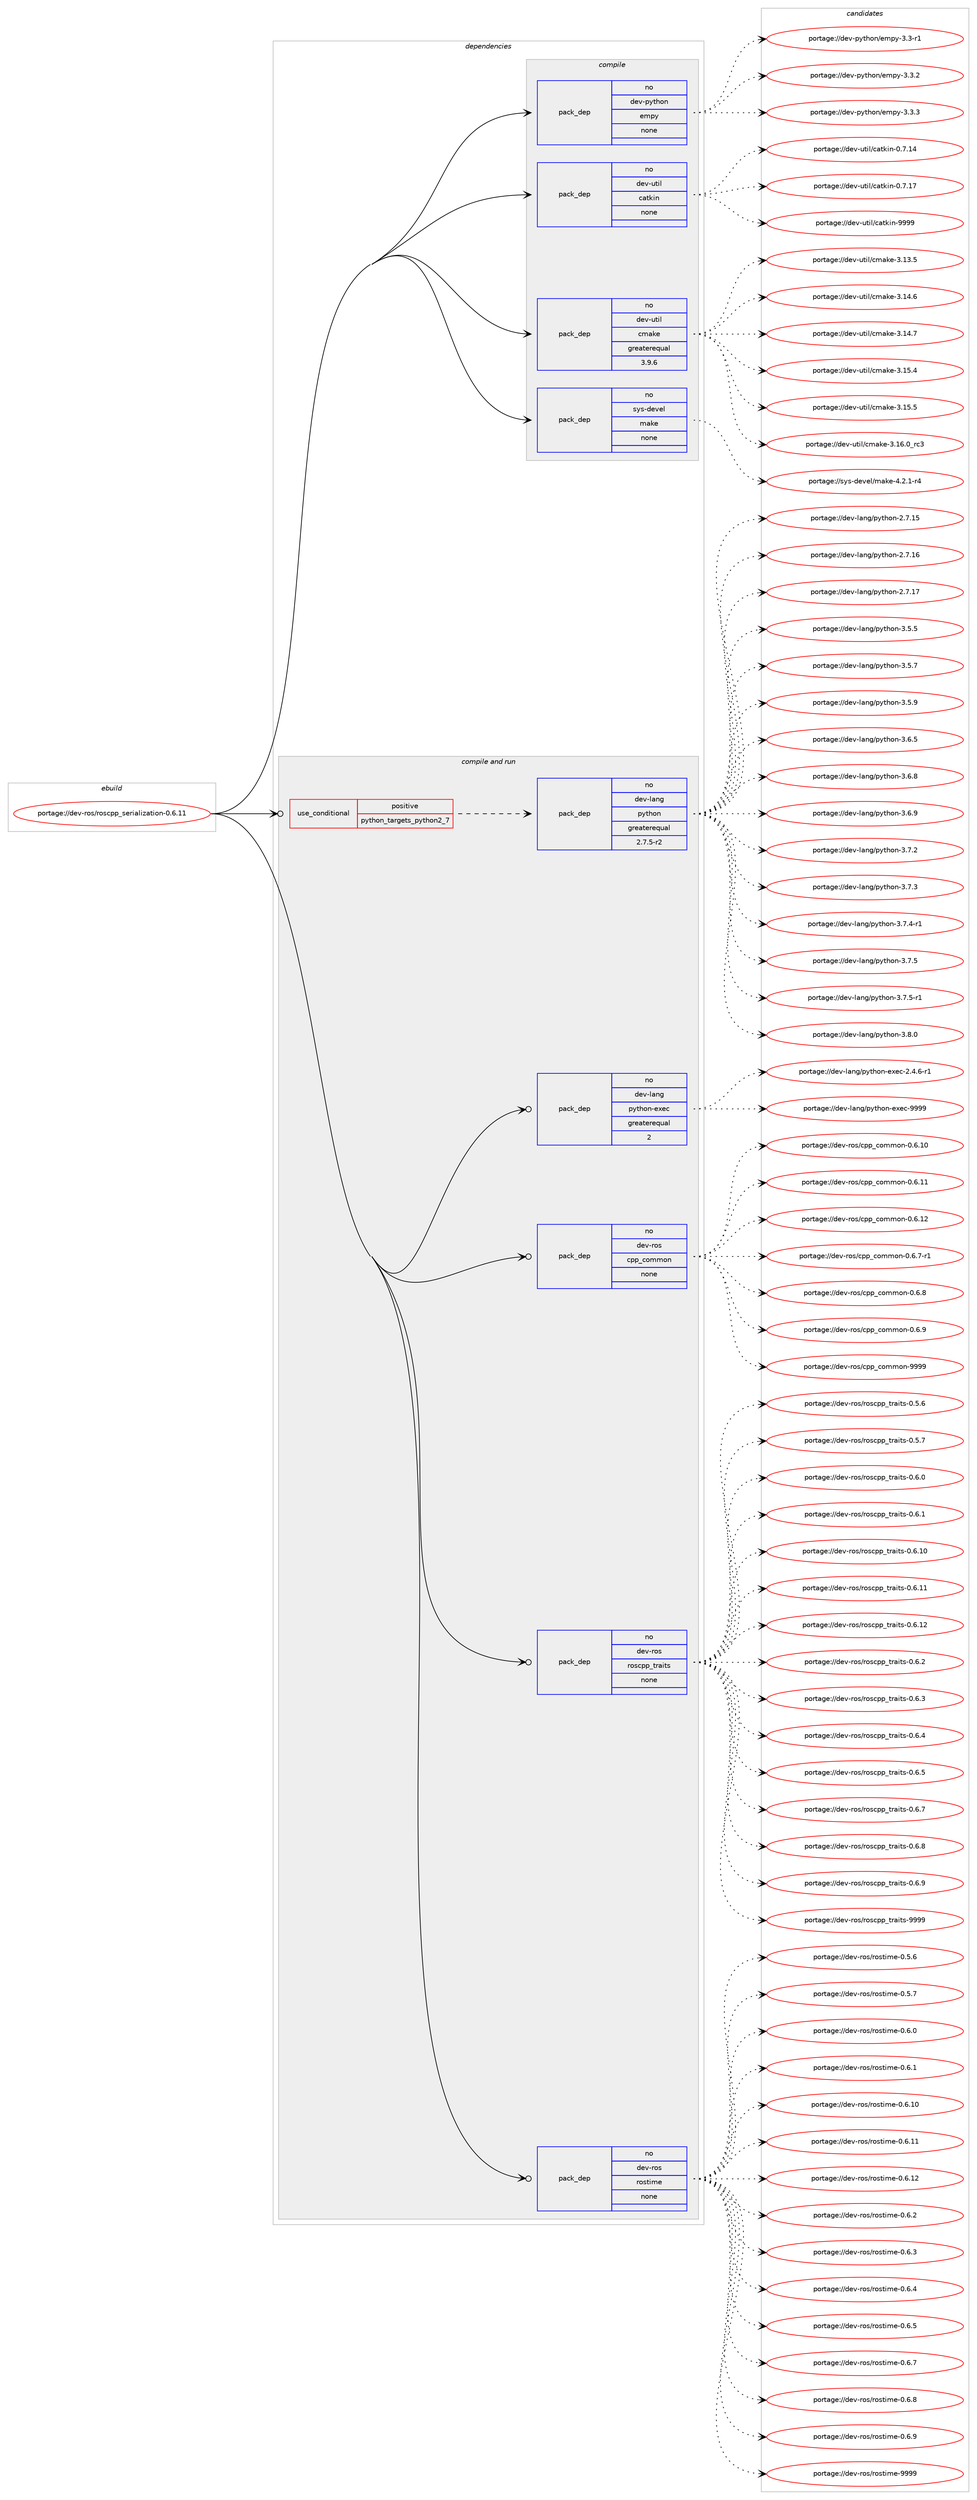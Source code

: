 digraph prolog {

# *************
# Graph options
# *************

newrank=true;
concentrate=true;
compound=true;
graph [rankdir=LR,fontname=Helvetica,fontsize=10,ranksep=1.5];#, ranksep=2.5, nodesep=0.2];
edge  [arrowhead=vee];
node  [fontname=Helvetica,fontsize=10];

# **********
# The ebuild
# **********

subgraph cluster_leftcol {
color=gray;
rank=same;
label=<<i>ebuild</i>>;
id [label="portage://dev-ros/roscpp_serialization-0.6.11", color=red, width=4, href="../dev-ros/roscpp_serialization-0.6.11.svg"];
}

# ****************
# The dependencies
# ****************

subgraph cluster_midcol {
color=gray;
label=<<i>dependencies</i>>;
subgraph cluster_compile {
fillcolor="#eeeeee";
style=filled;
label=<<i>compile</i>>;
subgraph pack148556 {
dependency195854 [label=<<TABLE BORDER="0" CELLBORDER="1" CELLSPACING="0" CELLPADDING="4" WIDTH="220"><TR><TD ROWSPAN="6" CELLPADDING="30">pack_dep</TD></TR><TR><TD WIDTH="110">no</TD></TR><TR><TD>dev-python</TD></TR><TR><TD>empy</TD></TR><TR><TD>none</TD></TR><TR><TD></TD></TR></TABLE>>, shape=none, color=blue];
}
id:e -> dependency195854:w [weight=20,style="solid",arrowhead="vee"];
subgraph pack148557 {
dependency195855 [label=<<TABLE BORDER="0" CELLBORDER="1" CELLSPACING="0" CELLPADDING="4" WIDTH="220"><TR><TD ROWSPAN="6" CELLPADDING="30">pack_dep</TD></TR><TR><TD WIDTH="110">no</TD></TR><TR><TD>dev-util</TD></TR><TR><TD>catkin</TD></TR><TR><TD>none</TD></TR><TR><TD></TD></TR></TABLE>>, shape=none, color=blue];
}
id:e -> dependency195855:w [weight=20,style="solid",arrowhead="vee"];
subgraph pack148558 {
dependency195856 [label=<<TABLE BORDER="0" CELLBORDER="1" CELLSPACING="0" CELLPADDING="4" WIDTH="220"><TR><TD ROWSPAN="6" CELLPADDING="30">pack_dep</TD></TR><TR><TD WIDTH="110">no</TD></TR><TR><TD>dev-util</TD></TR><TR><TD>cmake</TD></TR><TR><TD>greaterequal</TD></TR><TR><TD>3.9.6</TD></TR></TABLE>>, shape=none, color=blue];
}
id:e -> dependency195856:w [weight=20,style="solid",arrowhead="vee"];
subgraph pack148559 {
dependency195857 [label=<<TABLE BORDER="0" CELLBORDER="1" CELLSPACING="0" CELLPADDING="4" WIDTH="220"><TR><TD ROWSPAN="6" CELLPADDING="30">pack_dep</TD></TR><TR><TD WIDTH="110">no</TD></TR><TR><TD>sys-devel</TD></TR><TR><TD>make</TD></TR><TR><TD>none</TD></TR><TR><TD></TD></TR></TABLE>>, shape=none, color=blue];
}
id:e -> dependency195857:w [weight=20,style="solid",arrowhead="vee"];
}
subgraph cluster_compileandrun {
fillcolor="#eeeeee";
style=filled;
label=<<i>compile and run</i>>;
subgraph cond43870 {
dependency195858 [label=<<TABLE BORDER="0" CELLBORDER="1" CELLSPACING="0" CELLPADDING="4"><TR><TD ROWSPAN="3" CELLPADDING="10">use_conditional</TD></TR><TR><TD>positive</TD></TR><TR><TD>python_targets_python2_7</TD></TR></TABLE>>, shape=none, color=red];
subgraph pack148560 {
dependency195859 [label=<<TABLE BORDER="0" CELLBORDER="1" CELLSPACING="0" CELLPADDING="4" WIDTH="220"><TR><TD ROWSPAN="6" CELLPADDING="30">pack_dep</TD></TR><TR><TD WIDTH="110">no</TD></TR><TR><TD>dev-lang</TD></TR><TR><TD>python</TD></TR><TR><TD>greaterequal</TD></TR><TR><TD>2.7.5-r2</TD></TR></TABLE>>, shape=none, color=blue];
}
dependency195858:e -> dependency195859:w [weight=20,style="dashed",arrowhead="vee"];
}
id:e -> dependency195858:w [weight=20,style="solid",arrowhead="odotvee"];
subgraph pack148561 {
dependency195860 [label=<<TABLE BORDER="0" CELLBORDER="1" CELLSPACING="0" CELLPADDING="4" WIDTH="220"><TR><TD ROWSPAN="6" CELLPADDING="30">pack_dep</TD></TR><TR><TD WIDTH="110">no</TD></TR><TR><TD>dev-lang</TD></TR><TR><TD>python-exec</TD></TR><TR><TD>greaterequal</TD></TR><TR><TD>2</TD></TR></TABLE>>, shape=none, color=blue];
}
id:e -> dependency195860:w [weight=20,style="solid",arrowhead="odotvee"];
subgraph pack148562 {
dependency195861 [label=<<TABLE BORDER="0" CELLBORDER="1" CELLSPACING="0" CELLPADDING="4" WIDTH="220"><TR><TD ROWSPAN="6" CELLPADDING="30">pack_dep</TD></TR><TR><TD WIDTH="110">no</TD></TR><TR><TD>dev-ros</TD></TR><TR><TD>cpp_common</TD></TR><TR><TD>none</TD></TR><TR><TD></TD></TR></TABLE>>, shape=none, color=blue];
}
id:e -> dependency195861:w [weight=20,style="solid",arrowhead="odotvee"];
subgraph pack148563 {
dependency195862 [label=<<TABLE BORDER="0" CELLBORDER="1" CELLSPACING="0" CELLPADDING="4" WIDTH="220"><TR><TD ROWSPAN="6" CELLPADDING="30">pack_dep</TD></TR><TR><TD WIDTH="110">no</TD></TR><TR><TD>dev-ros</TD></TR><TR><TD>roscpp_traits</TD></TR><TR><TD>none</TD></TR><TR><TD></TD></TR></TABLE>>, shape=none, color=blue];
}
id:e -> dependency195862:w [weight=20,style="solid",arrowhead="odotvee"];
subgraph pack148564 {
dependency195863 [label=<<TABLE BORDER="0" CELLBORDER="1" CELLSPACING="0" CELLPADDING="4" WIDTH="220"><TR><TD ROWSPAN="6" CELLPADDING="30">pack_dep</TD></TR><TR><TD WIDTH="110">no</TD></TR><TR><TD>dev-ros</TD></TR><TR><TD>rostime</TD></TR><TR><TD>none</TD></TR><TR><TD></TD></TR></TABLE>>, shape=none, color=blue];
}
id:e -> dependency195863:w [weight=20,style="solid",arrowhead="odotvee"];
}
subgraph cluster_run {
fillcolor="#eeeeee";
style=filled;
label=<<i>run</i>>;
}
}

# **************
# The candidates
# **************

subgraph cluster_choices {
rank=same;
color=gray;
label=<<i>candidates</i>>;

subgraph choice148556 {
color=black;
nodesep=1;
choiceportage1001011184511212111610411111047101109112121455146514511449 [label="portage://dev-python/empy-3.3-r1", color=red, width=4,href="../dev-python/empy-3.3-r1.svg"];
choiceportage1001011184511212111610411111047101109112121455146514650 [label="portage://dev-python/empy-3.3.2", color=red, width=4,href="../dev-python/empy-3.3.2.svg"];
choiceportage1001011184511212111610411111047101109112121455146514651 [label="portage://dev-python/empy-3.3.3", color=red, width=4,href="../dev-python/empy-3.3.3.svg"];
dependency195854:e -> choiceportage1001011184511212111610411111047101109112121455146514511449:w [style=dotted,weight="100"];
dependency195854:e -> choiceportage1001011184511212111610411111047101109112121455146514650:w [style=dotted,weight="100"];
dependency195854:e -> choiceportage1001011184511212111610411111047101109112121455146514651:w [style=dotted,weight="100"];
}
subgraph choice148557 {
color=black;
nodesep=1;
choiceportage1001011184511711610510847999711610710511045484655464952 [label="portage://dev-util/catkin-0.7.14", color=red, width=4,href="../dev-util/catkin-0.7.14.svg"];
choiceportage1001011184511711610510847999711610710511045484655464955 [label="portage://dev-util/catkin-0.7.17", color=red, width=4,href="../dev-util/catkin-0.7.17.svg"];
choiceportage100101118451171161051084799971161071051104557575757 [label="portage://dev-util/catkin-9999", color=red, width=4,href="../dev-util/catkin-9999.svg"];
dependency195855:e -> choiceportage1001011184511711610510847999711610710511045484655464952:w [style=dotted,weight="100"];
dependency195855:e -> choiceportage1001011184511711610510847999711610710511045484655464955:w [style=dotted,weight="100"];
dependency195855:e -> choiceportage100101118451171161051084799971161071051104557575757:w [style=dotted,weight="100"];
}
subgraph choice148558 {
color=black;
nodesep=1;
choiceportage1001011184511711610510847991099710710145514649514653 [label="portage://dev-util/cmake-3.13.5", color=red, width=4,href="../dev-util/cmake-3.13.5.svg"];
choiceportage1001011184511711610510847991099710710145514649524654 [label="portage://dev-util/cmake-3.14.6", color=red, width=4,href="../dev-util/cmake-3.14.6.svg"];
choiceportage1001011184511711610510847991099710710145514649524655 [label="portage://dev-util/cmake-3.14.7", color=red, width=4,href="../dev-util/cmake-3.14.7.svg"];
choiceportage1001011184511711610510847991099710710145514649534652 [label="portage://dev-util/cmake-3.15.4", color=red, width=4,href="../dev-util/cmake-3.15.4.svg"];
choiceportage1001011184511711610510847991099710710145514649534653 [label="portage://dev-util/cmake-3.15.5", color=red, width=4,href="../dev-util/cmake-3.15.5.svg"];
choiceportage1001011184511711610510847991099710710145514649544648951149951 [label="portage://dev-util/cmake-3.16.0_rc3", color=red, width=4,href="../dev-util/cmake-3.16.0_rc3.svg"];
dependency195856:e -> choiceportage1001011184511711610510847991099710710145514649514653:w [style=dotted,weight="100"];
dependency195856:e -> choiceportage1001011184511711610510847991099710710145514649524654:w [style=dotted,weight="100"];
dependency195856:e -> choiceportage1001011184511711610510847991099710710145514649524655:w [style=dotted,weight="100"];
dependency195856:e -> choiceportage1001011184511711610510847991099710710145514649534652:w [style=dotted,weight="100"];
dependency195856:e -> choiceportage1001011184511711610510847991099710710145514649534653:w [style=dotted,weight="100"];
dependency195856:e -> choiceportage1001011184511711610510847991099710710145514649544648951149951:w [style=dotted,weight="100"];
}
subgraph choice148559 {
color=black;
nodesep=1;
choiceportage1151211154510010111810110847109971071014552465046494511452 [label="portage://sys-devel/make-4.2.1-r4", color=red, width=4,href="../sys-devel/make-4.2.1-r4.svg"];
dependency195857:e -> choiceportage1151211154510010111810110847109971071014552465046494511452:w [style=dotted,weight="100"];
}
subgraph choice148560 {
color=black;
nodesep=1;
choiceportage10010111845108971101034711212111610411111045504655464953 [label="portage://dev-lang/python-2.7.15", color=red, width=4,href="../dev-lang/python-2.7.15.svg"];
choiceportage10010111845108971101034711212111610411111045504655464954 [label="portage://dev-lang/python-2.7.16", color=red, width=4,href="../dev-lang/python-2.7.16.svg"];
choiceportage10010111845108971101034711212111610411111045504655464955 [label="portage://dev-lang/python-2.7.17", color=red, width=4,href="../dev-lang/python-2.7.17.svg"];
choiceportage100101118451089711010347112121116104111110455146534653 [label="portage://dev-lang/python-3.5.5", color=red, width=4,href="../dev-lang/python-3.5.5.svg"];
choiceportage100101118451089711010347112121116104111110455146534655 [label="portage://dev-lang/python-3.5.7", color=red, width=4,href="../dev-lang/python-3.5.7.svg"];
choiceportage100101118451089711010347112121116104111110455146534657 [label="portage://dev-lang/python-3.5.9", color=red, width=4,href="../dev-lang/python-3.5.9.svg"];
choiceportage100101118451089711010347112121116104111110455146544653 [label="portage://dev-lang/python-3.6.5", color=red, width=4,href="../dev-lang/python-3.6.5.svg"];
choiceportage100101118451089711010347112121116104111110455146544656 [label="portage://dev-lang/python-3.6.8", color=red, width=4,href="../dev-lang/python-3.6.8.svg"];
choiceportage100101118451089711010347112121116104111110455146544657 [label="portage://dev-lang/python-3.6.9", color=red, width=4,href="../dev-lang/python-3.6.9.svg"];
choiceportage100101118451089711010347112121116104111110455146554650 [label="portage://dev-lang/python-3.7.2", color=red, width=4,href="../dev-lang/python-3.7.2.svg"];
choiceportage100101118451089711010347112121116104111110455146554651 [label="portage://dev-lang/python-3.7.3", color=red, width=4,href="../dev-lang/python-3.7.3.svg"];
choiceportage1001011184510897110103471121211161041111104551465546524511449 [label="portage://dev-lang/python-3.7.4-r1", color=red, width=4,href="../dev-lang/python-3.7.4-r1.svg"];
choiceportage100101118451089711010347112121116104111110455146554653 [label="portage://dev-lang/python-3.7.5", color=red, width=4,href="../dev-lang/python-3.7.5.svg"];
choiceportage1001011184510897110103471121211161041111104551465546534511449 [label="portage://dev-lang/python-3.7.5-r1", color=red, width=4,href="../dev-lang/python-3.7.5-r1.svg"];
choiceportage100101118451089711010347112121116104111110455146564648 [label="portage://dev-lang/python-3.8.0", color=red, width=4,href="../dev-lang/python-3.8.0.svg"];
dependency195859:e -> choiceportage10010111845108971101034711212111610411111045504655464953:w [style=dotted,weight="100"];
dependency195859:e -> choiceportage10010111845108971101034711212111610411111045504655464954:w [style=dotted,weight="100"];
dependency195859:e -> choiceportage10010111845108971101034711212111610411111045504655464955:w [style=dotted,weight="100"];
dependency195859:e -> choiceportage100101118451089711010347112121116104111110455146534653:w [style=dotted,weight="100"];
dependency195859:e -> choiceportage100101118451089711010347112121116104111110455146534655:w [style=dotted,weight="100"];
dependency195859:e -> choiceportage100101118451089711010347112121116104111110455146534657:w [style=dotted,weight="100"];
dependency195859:e -> choiceportage100101118451089711010347112121116104111110455146544653:w [style=dotted,weight="100"];
dependency195859:e -> choiceportage100101118451089711010347112121116104111110455146544656:w [style=dotted,weight="100"];
dependency195859:e -> choiceportage100101118451089711010347112121116104111110455146544657:w [style=dotted,weight="100"];
dependency195859:e -> choiceportage100101118451089711010347112121116104111110455146554650:w [style=dotted,weight="100"];
dependency195859:e -> choiceportage100101118451089711010347112121116104111110455146554651:w [style=dotted,weight="100"];
dependency195859:e -> choiceportage1001011184510897110103471121211161041111104551465546524511449:w [style=dotted,weight="100"];
dependency195859:e -> choiceportage100101118451089711010347112121116104111110455146554653:w [style=dotted,weight="100"];
dependency195859:e -> choiceportage1001011184510897110103471121211161041111104551465546534511449:w [style=dotted,weight="100"];
dependency195859:e -> choiceportage100101118451089711010347112121116104111110455146564648:w [style=dotted,weight="100"];
}
subgraph choice148561 {
color=black;
nodesep=1;
choiceportage10010111845108971101034711212111610411111045101120101994550465246544511449 [label="portage://dev-lang/python-exec-2.4.6-r1", color=red, width=4,href="../dev-lang/python-exec-2.4.6-r1.svg"];
choiceportage10010111845108971101034711212111610411111045101120101994557575757 [label="portage://dev-lang/python-exec-9999", color=red, width=4,href="../dev-lang/python-exec-9999.svg"];
dependency195860:e -> choiceportage10010111845108971101034711212111610411111045101120101994550465246544511449:w [style=dotted,weight="100"];
dependency195860:e -> choiceportage10010111845108971101034711212111610411111045101120101994557575757:w [style=dotted,weight="100"];
}
subgraph choice148562 {
color=black;
nodesep=1;
choiceportage100101118451141111154799112112959911110910911111045484654464948 [label="portage://dev-ros/cpp_common-0.6.10", color=red, width=4,href="../dev-ros/cpp_common-0.6.10.svg"];
choiceportage100101118451141111154799112112959911110910911111045484654464949 [label="portage://dev-ros/cpp_common-0.6.11", color=red, width=4,href="../dev-ros/cpp_common-0.6.11.svg"];
choiceportage100101118451141111154799112112959911110910911111045484654464950 [label="portage://dev-ros/cpp_common-0.6.12", color=red, width=4,href="../dev-ros/cpp_common-0.6.12.svg"];
choiceportage10010111845114111115479911211295991111091091111104548465446554511449 [label="portage://dev-ros/cpp_common-0.6.7-r1", color=red, width=4,href="../dev-ros/cpp_common-0.6.7-r1.svg"];
choiceportage1001011184511411111547991121129599111109109111110454846544656 [label="portage://dev-ros/cpp_common-0.6.8", color=red, width=4,href="../dev-ros/cpp_common-0.6.8.svg"];
choiceportage1001011184511411111547991121129599111109109111110454846544657 [label="portage://dev-ros/cpp_common-0.6.9", color=red, width=4,href="../dev-ros/cpp_common-0.6.9.svg"];
choiceportage10010111845114111115479911211295991111091091111104557575757 [label="portage://dev-ros/cpp_common-9999", color=red, width=4,href="../dev-ros/cpp_common-9999.svg"];
dependency195861:e -> choiceportage100101118451141111154799112112959911110910911111045484654464948:w [style=dotted,weight="100"];
dependency195861:e -> choiceportage100101118451141111154799112112959911110910911111045484654464949:w [style=dotted,weight="100"];
dependency195861:e -> choiceportage100101118451141111154799112112959911110910911111045484654464950:w [style=dotted,weight="100"];
dependency195861:e -> choiceportage10010111845114111115479911211295991111091091111104548465446554511449:w [style=dotted,weight="100"];
dependency195861:e -> choiceportage1001011184511411111547991121129599111109109111110454846544656:w [style=dotted,weight="100"];
dependency195861:e -> choiceportage1001011184511411111547991121129599111109109111110454846544657:w [style=dotted,weight="100"];
dependency195861:e -> choiceportage10010111845114111115479911211295991111091091111104557575757:w [style=dotted,weight="100"];
}
subgraph choice148563 {
color=black;
nodesep=1;
choiceportage1001011184511411111547114111115991121129511611497105116115454846534654 [label="portage://dev-ros/roscpp_traits-0.5.6", color=red, width=4,href="../dev-ros/roscpp_traits-0.5.6.svg"];
choiceportage1001011184511411111547114111115991121129511611497105116115454846534655 [label="portage://dev-ros/roscpp_traits-0.5.7", color=red, width=4,href="../dev-ros/roscpp_traits-0.5.7.svg"];
choiceportage1001011184511411111547114111115991121129511611497105116115454846544648 [label="portage://dev-ros/roscpp_traits-0.6.0", color=red, width=4,href="../dev-ros/roscpp_traits-0.6.0.svg"];
choiceportage1001011184511411111547114111115991121129511611497105116115454846544649 [label="portage://dev-ros/roscpp_traits-0.6.1", color=red, width=4,href="../dev-ros/roscpp_traits-0.6.1.svg"];
choiceportage100101118451141111154711411111599112112951161149710511611545484654464948 [label="portage://dev-ros/roscpp_traits-0.6.10", color=red, width=4,href="../dev-ros/roscpp_traits-0.6.10.svg"];
choiceportage100101118451141111154711411111599112112951161149710511611545484654464949 [label="portage://dev-ros/roscpp_traits-0.6.11", color=red, width=4,href="../dev-ros/roscpp_traits-0.6.11.svg"];
choiceportage100101118451141111154711411111599112112951161149710511611545484654464950 [label="portage://dev-ros/roscpp_traits-0.6.12", color=red, width=4,href="../dev-ros/roscpp_traits-0.6.12.svg"];
choiceportage1001011184511411111547114111115991121129511611497105116115454846544650 [label="portage://dev-ros/roscpp_traits-0.6.2", color=red, width=4,href="../dev-ros/roscpp_traits-0.6.2.svg"];
choiceportage1001011184511411111547114111115991121129511611497105116115454846544651 [label="portage://dev-ros/roscpp_traits-0.6.3", color=red, width=4,href="../dev-ros/roscpp_traits-0.6.3.svg"];
choiceportage1001011184511411111547114111115991121129511611497105116115454846544652 [label="portage://dev-ros/roscpp_traits-0.6.4", color=red, width=4,href="../dev-ros/roscpp_traits-0.6.4.svg"];
choiceportage1001011184511411111547114111115991121129511611497105116115454846544653 [label="portage://dev-ros/roscpp_traits-0.6.5", color=red, width=4,href="../dev-ros/roscpp_traits-0.6.5.svg"];
choiceportage1001011184511411111547114111115991121129511611497105116115454846544655 [label="portage://dev-ros/roscpp_traits-0.6.7", color=red, width=4,href="../dev-ros/roscpp_traits-0.6.7.svg"];
choiceportage1001011184511411111547114111115991121129511611497105116115454846544656 [label="portage://dev-ros/roscpp_traits-0.6.8", color=red, width=4,href="../dev-ros/roscpp_traits-0.6.8.svg"];
choiceportage1001011184511411111547114111115991121129511611497105116115454846544657 [label="portage://dev-ros/roscpp_traits-0.6.9", color=red, width=4,href="../dev-ros/roscpp_traits-0.6.9.svg"];
choiceportage10010111845114111115471141111159911211295116114971051161154557575757 [label="portage://dev-ros/roscpp_traits-9999", color=red, width=4,href="../dev-ros/roscpp_traits-9999.svg"];
dependency195862:e -> choiceportage1001011184511411111547114111115991121129511611497105116115454846534654:w [style=dotted,weight="100"];
dependency195862:e -> choiceportage1001011184511411111547114111115991121129511611497105116115454846534655:w [style=dotted,weight="100"];
dependency195862:e -> choiceportage1001011184511411111547114111115991121129511611497105116115454846544648:w [style=dotted,weight="100"];
dependency195862:e -> choiceportage1001011184511411111547114111115991121129511611497105116115454846544649:w [style=dotted,weight="100"];
dependency195862:e -> choiceportage100101118451141111154711411111599112112951161149710511611545484654464948:w [style=dotted,weight="100"];
dependency195862:e -> choiceportage100101118451141111154711411111599112112951161149710511611545484654464949:w [style=dotted,weight="100"];
dependency195862:e -> choiceportage100101118451141111154711411111599112112951161149710511611545484654464950:w [style=dotted,weight="100"];
dependency195862:e -> choiceportage1001011184511411111547114111115991121129511611497105116115454846544650:w [style=dotted,weight="100"];
dependency195862:e -> choiceportage1001011184511411111547114111115991121129511611497105116115454846544651:w [style=dotted,weight="100"];
dependency195862:e -> choiceportage1001011184511411111547114111115991121129511611497105116115454846544652:w [style=dotted,weight="100"];
dependency195862:e -> choiceportage1001011184511411111547114111115991121129511611497105116115454846544653:w [style=dotted,weight="100"];
dependency195862:e -> choiceportage1001011184511411111547114111115991121129511611497105116115454846544655:w [style=dotted,weight="100"];
dependency195862:e -> choiceportage1001011184511411111547114111115991121129511611497105116115454846544656:w [style=dotted,weight="100"];
dependency195862:e -> choiceportage1001011184511411111547114111115991121129511611497105116115454846544657:w [style=dotted,weight="100"];
dependency195862:e -> choiceportage10010111845114111115471141111159911211295116114971051161154557575757:w [style=dotted,weight="100"];
}
subgraph choice148564 {
color=black;
nodesep=1;
choiceportage1001011184511411111547114111115116105109101454846534654 [label="portage://dev-ros/rostime-0.5.6", color=red, width=4,href="../dev-ros/rostime-0.5.6.svg"];
choiceportage1001011184511411111547114111115116105109101454846534655 [label="portage://dev-ros/rostime-0.5.7", color=red, width=4,href="../dev-ros/rostime-0.5.7.svg"];
choiceportage1001011184511411111547114111115116105109101454846544648 [label="portage://dev-ros/rostime-0.6.0", color=red, width=4,href="../dev-ros/rostime-0.6.0.svg"];
choiceportage1001011184511411111547114111115116105109101454846544649 [label="portage://dev-ros/rostime-0.6.1", color=red, width=4,href="../dev-ros/rostime-0.6.1.svg"];
choiceportage100101118451141111154711411111511610510910145484654464948 [label="portage://dev-ros/rostime-0.6.10", color=red, width=4,href="../dev-ros/rostime-0.6.10.svg"];
choiceportage100101118451141111154711411111511610510910145484654464949 [label="portage://dev-ros/rostime-0.6.11", color=red, width=4,href="../dev-ros/rostime-0.6.11.svg"];
choiceportage100101118451141111154711411111511610510910145484654464950 [label="portage://dev-ros/rostime-0.6.12", color=red, width=4,href="../dev-ros/rostime-0.6.12.svg"];
choiceportage1001011184511411111547114111115116105109101454846544650 [label="portage://dev-ros/rostime-0.6.2", color=red, width=4,href="../dev-ros/rostime-0.6.2.svg"];
choiceportage1001011184511411111547114111115116105109101454846544651 [label="portage://dev-ros/rostime-0.6.3", color=red, width=4,href="../dev-ros/rostime-0.6.3.svg"];
choiceportage1001011184511411111547114111115116105109101454846544652 [label="portage://dev-ros/rostime-0.6.4", color=red, width=4,href="../dev-ros/rostime-0.6.4.svg"];
choiceportage1001011184511411111547114111115116105109101454846544653 [label="portage://dev-ros/rostime-0.6.5", color=red, width=4,href="../dev-ros/rostime-0.6.5.svg"];
choiceportage1001011184511411111547114111115116105109101454846544655 [label="portage://dev-ros/rostime-0.6.7", color=red, width=4,href="../dev-ros/rostime-0.6.7.svg"];
choiceportage1001011184511411111547114111115116105109101454846544656 [label="portage://dev-ros/rostime-0.6.8", color=red, width=4,href="../dev-ros/rostime-0.6.8.svg"];
choiceportage1001011184511411111547114111115116105109101454846544657 [label="portage://dev-ros/rostime-0.6.9", color=red, width=4,href="../dev-ros/rostime-0.6.9.svg"];
choiceportage10010111845114111115471141111151161051091014557575757 [label="portage://dev-ros/rostime-9999", color=red, width=4,href="../dev-ros/rostime-9999.svg"];
dependency195863:e -> choiceportage1001011184511411111547114111115116105109101454846534654:w [style=dotted,weight="100"];
dependency195863:e -> choiceportage1001011184511411111547114111115116105109101454846534655:w [style=dotted,weight="100"];
dependency195863:e -> choiceportage1001011184511411111547114111115116105109101454846544648:w [style=dotted,weight="100"];
dependency195863:e -> choiceportage1001011184511411111547114111115116105109101454846544649:w [style=dotted,weight="100"];
dependency195863:e -> choiceportage100101118451141111154711411111511610510910145484654464948:w [style=dotted,weight="100"];
dependency195863:e -> choiceportage100101118451141111154711411111511610510910145484654464949:w [style=dotted,weight="100"];
dependency195863:e -> choiceportage100101118451141111154711411111511610510910145484654464950:w [style=dotted,weight="100"];
dependency195863:e -> choiceportage1001011184511411111547114111115116105109101454846544650:w [style=dotted,weight="100"];
dependency195863:e -> choiceportage1001011184511411111547114111115116105109101454846544651:w [style=dotted,weight="100"];
dependency195863:e -> choiceportage1001011184511411111547114111115116105109101454846544652:w [style=dotted,weight="100"];
dependency195863:e -> choiceportage1001011184511411111547114111115116105109101454846544653:w [style=dotted,weight="100"];
dependency195863:e -> choiceportage1001011184511411111547114111115116105109101454846544655:w [style=dotted,weight="100"];
dependency195863:e -> choiceportage1001011184511411111547114111115116105109101454846544656:w [style=dotted,weight="100"];
dependency195863:e -> choiceportage1001011184511411111547114111115116105109101454846544657:w [style=dotted,weight="100"];
dependency195863:e -> choiceportage10010111845114111115471141111151161051091014557575757:w [style=dotted,weight="100"];
}
}

}
